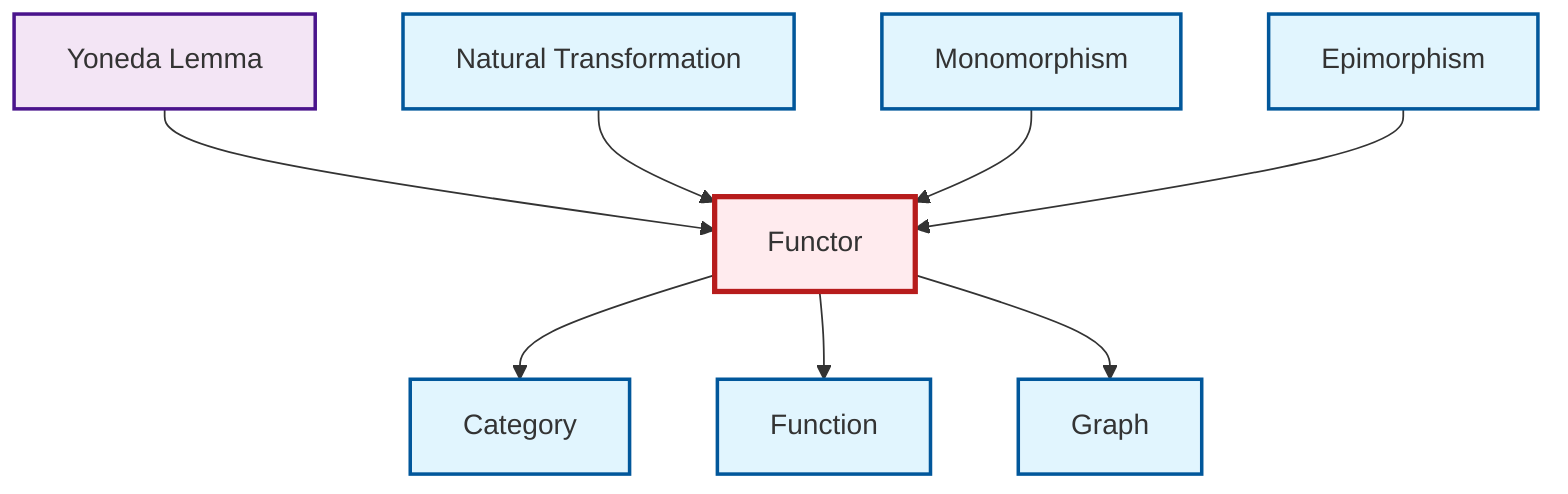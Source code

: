 graph TD
    classDef definition fill:#e1f5fe,stroke:#01579b,stroke-width:2px
    classDef theorem fill:#f3e5f5,stroke:#4a148c,stroke-width:2px
    classDef axiom fill:#fff3e0,stroke:#e65100,stroke-width:2px
    classDef example fill:#e8f5e9,stroke:#1b5e20,stroke-width:2px
    classDef current fill:#ffebee,stroke:#b71c1c,stroke-width:3px
    def-natural-transformation["Natural Transformation"]:::definition
    def-functor["Functor"]:::definition
    def-epimorphism["Epimorphism"]:::definition
    def-monomorphism["Monomorphism"]:::definition
    def-function["Function"]:::definition
    thm-yoneda["Yoneda Lemma"]:::theorem
    def-category["Category"]:::definition
    def-graph["Graph"]:::definition
    def-functor --> def-category
    thm-yoneda --> def-functor
    def-functor --> def-function
    def-natural-transformation --> def-functor
    def-monomorphism --> def-functor
    def-functor --> def-graph
    def-epimorphism --> def-functor
    class def-functor current